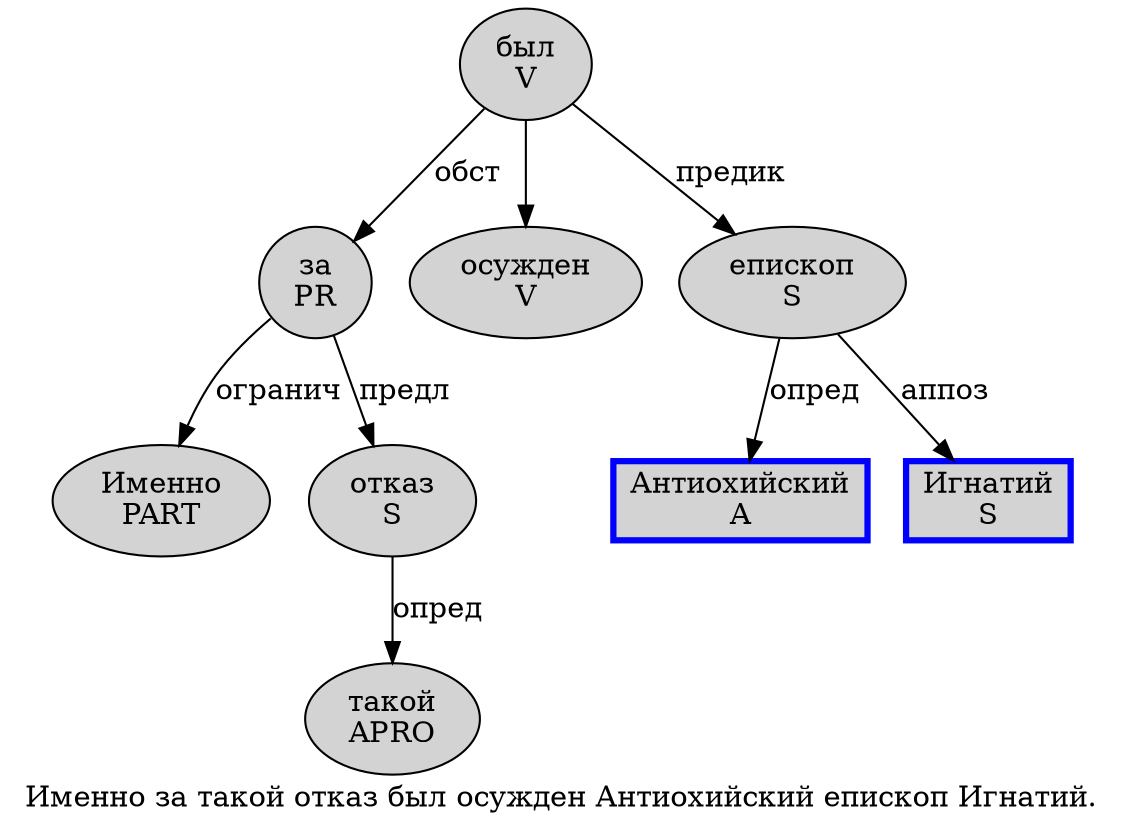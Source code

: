 digraph SENTENCE_382 {
	graph [label="Именно за такой отказ был осужден Антиохийский епископ Игнатий."]
	node [style=filled]
		0 [label="Именно
PART" color="" fillcolor=lightgray penwidth=1 shape=ellipse]
		1 [label="за
PR" color="" fillcolor=lightgray penwidth=1 shape=ellipse]
		2 [label="такой
APRO" color="" fillcolor=lightgray penwidth=1 shape=ellipse]
		3 [label="отказ
S" color="" fillcolor=lightgray penwidth=1 shape=ellipse]
		4 [label="был
V" color="" fillcolor=lightgray penwidth=1 shape=ellipse]
		5 [label="осужден
V" color="" fillcolor=lightgray penwidth=1 shape=ellipse]
		6 [label="Антиохийский
A" color=blue fillcolor=lightgray penwidth=3 shape=box]
		7 [label="епископ
S" color="" fillcolor=lightgray penwidth=1 shape=ellipse]
		8 [label="Игнатий
S" color=blue fillcolor=lightgray penwidth=3 shape=box]
			7 -> 6 [label="опред"]
			7 -> 8 [label="аппоз"]
			4 -> 1 [label="обст"]
			4 -> 5
			4 -> 7 [label="предик"]
			3 -> 2 [label="опред"]
			1 -> 0 [label="огранич"]
			1 -> 3 [label="предл"]
}